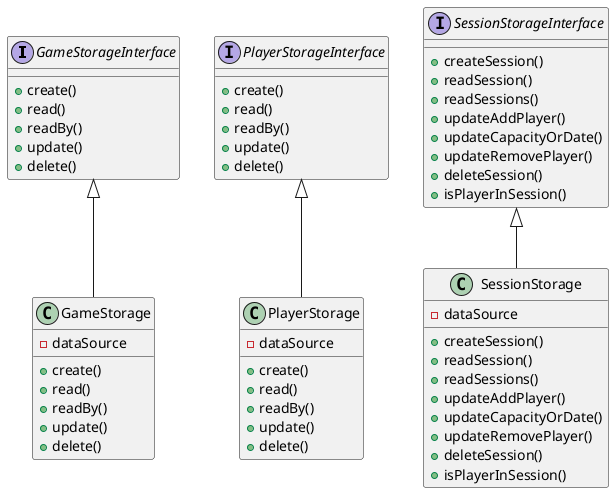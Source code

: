 @startuml
'https://plantuml.com/sequence-diagram

Interface GameStorageInterface {
    + create()
    + read()
    + readBy()
    + update()
    + delete()
}

Interface PlayerStorageInterface {
    + create()
    + read()
    + readBy()
    + update()
    + delete()
}

Interface SessionStorageInterface {
    + createSession()
    + readSession()
    + readSessions()
    + updateAddPlayer()
    + updateCapacityOrDate()
    + updateRemovePlayer()
    + deleteSession()
    + isPlayerInSession()
}

class GameStorage {
    + create()
    + read()
    + readBy()
    + update()
    + delete()
    - dataSource
}

class PlayerStorage {
    + create()
    + read()
    + readBy()
    + update()
    + delete()
    - dataSource
}

class SessionStorage {
    + createSession()
    + readSession()
    + readSessions()
    + updateAddPlayer()
    + updateCapacityOrDate()
    + updateRemovePlayer()
    + deleteSession()
    + isPlayerInSession()
    - dataSource
}

GameStorageInterface <|-- GameStorage
PlayerStorageInterface <|-- PlayerStorage
SessionStorageInterface <|-- SessionStorage

@enduml